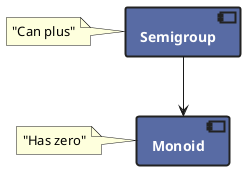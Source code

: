 @startuml

skinparam defaultTextAlignment center

skinparam component {
  fontStyle bold
  fontColor white
  backgroundColor #586ba4
  borderColor #222
  borderThickness 2
}

component semigroup as "Semigroup"
note left of semigroup: "Can plus"

component monoid as "Monoid"
note left of monoid: "Has zero"

semigroup --> monoid
@enduml
